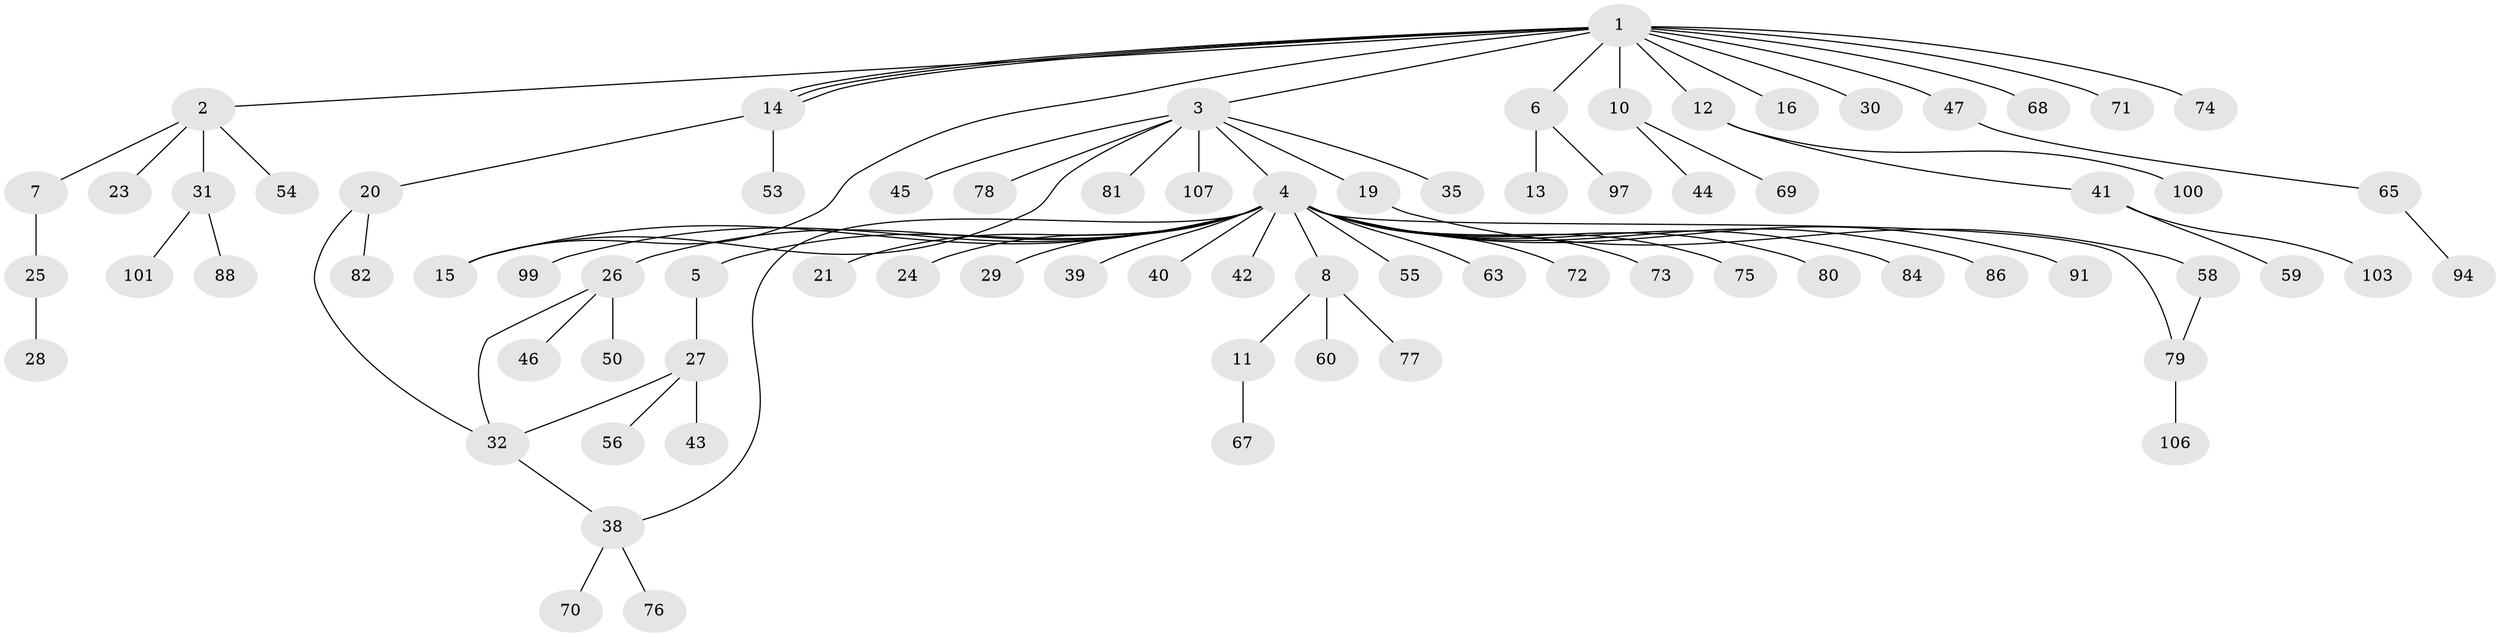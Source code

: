 // original degree distribution, {15: 0.009174311926605505, 6: 0.01834862385321101, 7: 0.009174311926605505, 17: 0.009174311926605505, 3: 0.10091743119266056, 4: 0.07339449541284404, 1: 0.5779816513761468, 2: 0.1834862385321101, 8: 0.009174311926605505, 5: 0.009174311926605505}
// Generated by graph-tools (version 1.1) at 2025/41/03/06/25 10:41:49]
// undirected, 77 vertices, 84 edges
graph export_dot {
graph [start="1"]
  node [color=gray90,style=filled];
  1 [super="+62"];
  2 [super="+66"];
  3 [super="+34"];
  4 [super="+18"];
  5 [super="+9"];
  6;
  7 [super="+64"];
  8 [super="+51"];
  10 [super="+36"];
  11;
  12 [super="+22"];
  13 [super="+37"];
  14 [super="+17"];
  15 [super="+48"];
  16;
  19;
  20 [super="+109"];
  21;
  23;
  24 [super="+33"];
  25 [super="+52"];
  26 [super="+61"];
  27;
  28 [super="+85"];
  29 [super="+90"];
  30;
  31 [super="+83"];
  32 [super="+57"];
  35;
  38 [super="+102"];
  39 [super="+95"];
  40;
  41 [super="+49"];
  42;
  43 [super="+93"];
  44;
  45;
  46;
  47 [super="+105"];
  50;
  53 [super="+87"];
  54;
  55;
  56 [super="+89"];
  58 [super="+104"];
  59;
  60;
  63;
  65 [super="+98"];
  67 [super="+96"];
  68;
  69;
  70;
  71;
  72;
  73;
  74;
  75;
  76;
  77;
  78;
  79 [super="+92"];
  80;
  81;
  82;
  84;
  86;
  88;
  91;
  94 [super="+108"];
  97;
  99;
  100;
  101;
  103;
  106;
  107;
  1 -- 2;
  1 -- 3;
  1 -- 6;
  1 -- 10;
  1 -- 12;
  1 -- 14;
  1 -- 14;
  1 -- 14;
  1 -- 16;
  1 -- 30;
  1 -- 47;
  1 -- 68;
  1 -- 71;
  1 -- 74;
  1 -- 15;
  2 -- 7;
  2 -- 23;
  2 -- 31;
  2 -- 54;
  3 -- 4;
  3 -- 15;
  3 -- 19;
  3 -- 35;
  3 -- 81;
  3 -- 107;
  3 -- 45;
  3 -- 78;
  4 -- 5;
  4 -- 8;
  4 -- 15;
  4 -- 24;
  4 -- 26;
  4 -- 29;
  4 -- 40;
  4 -- 42;
  4 -- 55;
  4 -- 72;
  4 -- 73;
  4 -- 75;
  4 -- 80;
  4 -- 86;
  4 -- 99;
  4 -- 38;
  4 -- 39;
  4 -- 79;
  4 -- 84;
  4 -- 21;
  4 -- 91;
  4 -- 63;
  5 -- 27;
  6 -- 13;
  6 -- 97;
  7 -- 25;
  8 -- 11;
  8 -- 60;
  8 -- 77;
  10 -- 44;
  10 -- 69;
  11 -- 67;
  12 -- 41;
  12 -- 100;
  14 -- 20;
  14 -- 53;
  19 -- 58;
  20 -- 32;
  20 -- 82;
  25 -- 28;
  26 -- 46;
  26 -- 50;
  26 -- 32;
  27 -- 32;
  27 -- 43;
  27 -- 56;
  31 -- 88;
  31 -- 101;
  32 -- 38;
  38 -- 70;
  38 -- 76;
  41 -- 59;
  41 -- 103;
  47 -- 65;
  58 -- 79;
  65 -- 94;
  79 -- 106;
}
